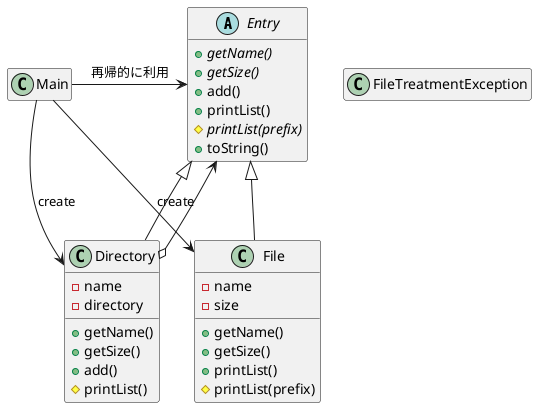@startuml

skinparam shadowing false
hide empty methods
hide empty fields

abstract class Entry {
    + {abstract}getName()
    + {abstract}getSize()
    + add()
    + printList()
    # {abstract}printList(prefix)
    + toString()
}

class File extends Entry {
    - name
    - size
    + getName()
    + getSize()
    + printList()
    # printList(prefix)
}

class Directory extends Entry {
    - name
    - directory
    + getName()
    + getSize()
    + add()
    # printList()
}

class FileTreatmentException
class Main

Directory o-> Entry
Main --> Directory: create
Main --> File: create
Main -> Entry: 再帰的に利用

@enduml